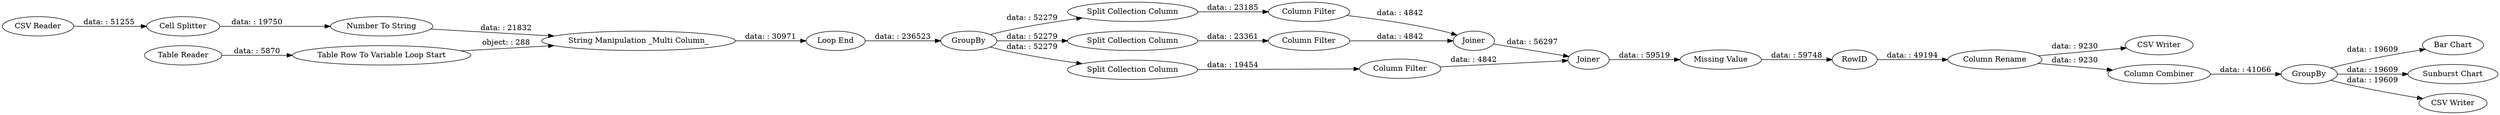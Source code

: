 digraph {
	"-1232952569828886782_1" [label="CSV Reader"]
	"-1232952569828886782_67" [label=GroupBy]
	"-6757067989028592619_55" [label=Joiner]
	"-6757067989028592619_57" [label=RowID]
	"-6757067989028592619_54" [label="Column Filter"]
	"-1232952569828886782_64" [label="Bar Chart"]
	"-6757067989028592619_59" [label="Missing Value"]
	"-6757067989028592619_50" [label="Split Collection Column"]
	"-6757067989028592619_47" [label=GroupBy]
	"-1232952569828886782_3" [label="Cell Splitter"]
	"-6757067989028592619_49" [label="Split Collection Column"]
	"-1232952569828886782_68" [label="CSV Writer"]
	"-6757067989028592619_56" [label=Joiner]
	"-1232952569828886782_32" [label="Number To String"]
	"-1232952569828886782_66" [label="Column Combiner"]
	"-6757067989028592619_51" [label="Split Collection Column"]
	"-1232952569828886782_39" [label="String Manipulation _Multi Column_"]
	"-1232952569828886782_58" [label="Column Rename"]
	"-1232952569828886782_69" [label="Sunburst Chart"]
	"-6757067989028592619_52" [label="Column Filter"]
	"-1232952569828886782_33" [label="Table Row To Variable Loop Start"]
	"-1232952569828886782_75" [label="CSV Writer"]
	"-1232952569828886782_35" [label="Loop End"]
	"-6757067989028592619_53" [label="Column Filter"]
	"-1232952569828886782_2" [label="Table Reader"]
	"-1232952569828886782_39" -> "-1232952569828886782_35" [label="data: : 30971"]
	"-1232952569828886782_67" -> "-1232952569828886782_75" [label="data: : 19609"]
	"-1232952569828886782_2" -> "-1232952569828886782_33" [label="data: : 5870"]
	"-1232952569828886782_1" -> "-1232952569828886782_3" [label="data: : 51255"]
	"-6757067989028592619_54" -> "-6757067989028592619_56" [label="data: : 4842"]
	"-6757067989028592619_55" -> "-6757067989028592619_56" [label="data: : 56297"]
	"-6757067989028592619_49" -> "-6757067989028592619_54" [label="data: : 19454"]
	"-1232952569828886782_66" -> "-1232952569828886782_67" [label="data: : 41066"]
	"-6757067989028592619_47" -> "-6757067989028592619_50" [label="data: : 52279"]
	"-6757067989028592619_59" -> "-6757067989028592619_57" [label="data: : 59748"]
	"-1232952569828886782_67" -> "-1232952569828886782_64" [label="data: : 19609"]
	"-6757067989028592619_53" -> "-6757067989028592619_55" [label="data: : 4842"]
	"-1232952569828886782_3" -> "-1232952569828886782_32" [label="data: : 19750"]
	"-6757067989028592619_52" -> "-6757067989028592619_55" [label="data: : 4842"]
	"-1232952569828886782_67" -> "-1232952569828886782_69" [label="data: : 19609"]
	"-1232952569828886782_32" -> "-1232952569828886782_39" [label="data: : 21832"]
	"-1232952569828886782_33" -> "-1232952569828886782_39" [label="object: : 288"]
	"-6757067989028592619_47" -> "-6757067989028592619_49" [label="data: : 52279"]
	"-6757067989028592619_50" -> "-6757067989028592619_53" [label="data: : 23361"]
	"-6757067989028592619_56" -> "-6757067989028592619_59" [label="data: : 59519"]
	"-1232952569828886782_35" -> "-6757067989028592619_47" [label="data: : 236523"]
	"-6757067989028592619_57" -> "-1232952569828886782_58" [label="data: : 49194"]
	"-1232952569828886782_58" -> "-1232952569828886782_68" [label="data: : 9230"]
	"-6757067989028592619_51" -> "-6757067989028592619_52" [label="data: : 23185"]
	"-6757067989028592619_47" -> "-6757067989028592619_51" [label="data: : 52279"]
	"-1232952569828886782_58" -> "-1232952569828886782_66" [label="data: : 9230"]
	rankdir=LR
}
